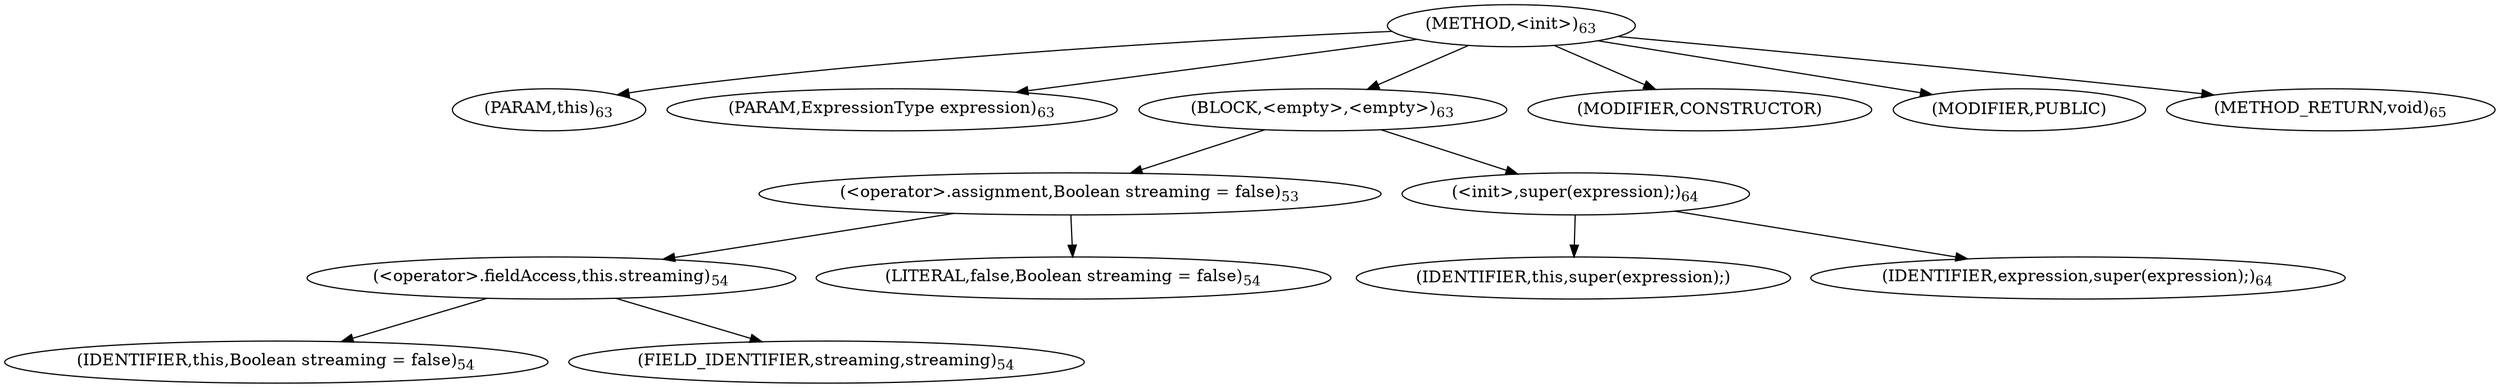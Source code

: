digraph "&lt;init&gt;" {  
"109" [label = <(METHOD,&lt;init&gt;)<SUB>63</SUB>> ]
"6" [label = <(PARAM,this)<SUB>63</SUB>> ]
"110" [label = <(PARAM,ExpressionType expression)<SUB>63</SUB>> ]
"111" [label = <(BLOCK,&lt;empty&gt;,&lt;empty&gt;)<SUB>63</SUB>> ]
"112" [label = <(&lt;operator&gt;.assignment,Boolean streaming = false)<SUB>53</SUB>> ]
"113" [label = <(&lt;operator&gt;.fieldAccess,this.streaming)<SUB>54</SUB>> ]
"114" [label = <(IDENTIFIER,this,Boolean streaming = false)<SUB>54</SUB>> ]
"115" [label = <(FIELD_IDENTIFIER,streaming,streaming)<SUB>54</SUB>> ]
"116" [label = <(LITERAL,false,Boolean streaming = false)<SUB>54</SUB>> ]
"117" [label = <(&lt;init&gt;,super(expression);)<SUB>64</SUB>> ]
"5" [label = <(IDENTIFIER,this,super(expression);)> ]
"118" [label = <(IDENTIFIER,expression,super(expression);)<SUB>64</SUB>> ]
"119" [label = <(MODIFIER,CONSTRUCTOR)> ]
"120" [label = <(MODIFIER,PUBLIC)> ]
"121" [label = <(METHOD_RETURN,void)<SUB>65</SUB>> ]
  "109" -> "6" 
  "109" -> "110" 
  "109" -> "111" 
  "109" -> "119" 
  "109" -> "120" 
  "109" -> "121" 
  "111" -> "112" 
  "111" -> "117" 
  "112" -> "113" 
  "112" -> "116" 
  "113" -> "114" 
  "113" -> "115" 
  "117" -> "5" 
  "117" -> "118" 
}
